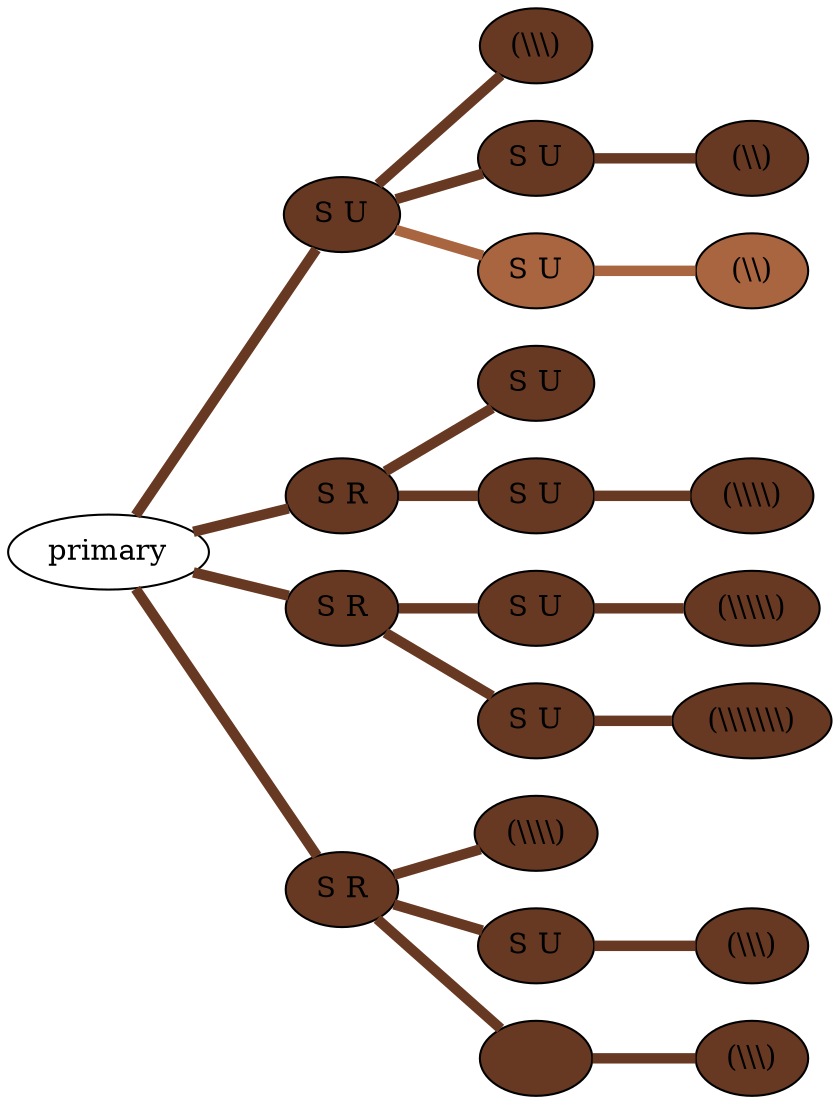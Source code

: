 graph {
 graph [rankdir=LR]
"1" [qtype="pendant_node", pendant_colors="#673923,#777777", pendant_ply="S", pendant_attach="U", pendant_length="46", label="S U", style=filled, fillcolor="#673923"]
"primary" -- "1" [qtype="pendant_link",penwidth=5,color="#673923"]
"1:0" [qtype="knot_node", knot_value="3", knot_type="L", knot_position="21.0", knot_spin="Z", label="(\\\\\\)", style=filled, fillcolor="#673923"]
"1" -- "1:0" [qtype="knot_link",penwidth=5,color="#673923"]
"1s1" [qtype="pendant_node", pendant_colors="#673923", pendant_ply="S", pendant_attach="U", pendant_length="42", label="S U", style=filled, fillcolor="#673923"]
"1" -- "1s1" [qtype="pendant_link",penwidth=5,color="#673923"]
"1s1:0" [qtype="knot_node", knot_value="2", knot_type="L", knot_position="20.0", knot_spin="Z", label="(\\\\)", style=filled, fillcolor="#673923"]
"1s1" -- "1s1:0" [qtype="knot_link",penwidth=5,color="#673923"]
"1s2" [qtype="pendant_node", pendant_colors="#A86540,#777777", pendant_ply="S", pendant_attach="U", pendant_length="47", label="S U", style=filled, fillcolor="#A86540"]
"1" -- "1s2" [qtype="pendant_link",penwidth=5,color="#A86540"]
"1s2:0" [qtype="knot_node", knot_value="2", knot_type="L", knot_position="20.5", knot_spin="Z", label="(\\\\)", style=filled, fillcolor="#A86540"]
"1s2" -- "1s2:0" [qtype="knot_link",penwidth=5,color="#A86540"]
"2" [qtype="pendant_node", pendant_colors="#673923,#777777", pendant_ply="S", pendant_attach="R", pendant_length="1", label="S R", style=filled, fillcolor="#673923"]
"primary" -- "2" [qtype="pendant_link",penwidth=5,color="#673923"]
"2s1" [qtype="pendant_node", pendant_colors="#673923", pendant_ply="S", pendant_attach="U", pendant_length="3", label="S U", style=filled, fillcolor="#673923"]
"2" -- "2s1" [qtype="pendant_link",penwidth=5,color="#673923"]
"2s2" [qtype="pendant_node", pendant_colors="#673923", pendant_ply="S", pendant_attach="U", pendant_length="42", label="S U", style=filled, fillcolor="#673923"]
"2" -- "2s2" [qtype="pendant_link",penwidth=5,color="#673923"]
"2s2:0" [qtype="knot_node", knot_value="4", knot_type="L", knot_position="20.0", knot_spin="Z", label="(\\\\\\\\)", style=filled, fillcolor="#673923"]
"2s2" -- "2s2:0" [qtype="knot_link",penwidth=5,color="#673923"]
"3" [qtype="pendant_node", pendant_colors="#673923", pendant_ply="S", pendant_attach="R", pendant_length="1", label="S R", style=filled, fillcolor="#673923"]
"primary" -- "3" [qtype="pendant_link",penwidth=5,color="#673923"]
"3s1" [qtype="pendant_node", pendant_colors="#673923", pendant_ply="S", pendant_attach="U", pendant_length="40", label="S U", style=filled, fillcolor="#673923"]
"3" -- "3s1" [qtype="pendant_link",penwidth=5,color="#673923"]
"3s1:0" [qtype="knot_node", knot_value="5", knot_type="L", knot_position="20.0", knot_spin="Z", label="(\\\\\\\\\\)", style=filled, fillcolor="#673923"]
"3s1" -- "3s1:0" [qtype="knot_link",penwidth=5,color="#673923"]
"3s2" [qtype="pendant_node", pendant_colors="#673923", pendant_ply="S", pendant_attach="U", pendant_length="45", label="S U", style=filled, fillcolor="#673923"]
"3" -- "3s2" [qtype="pendant_link",penwidth=5,color="#673923"]
"3s2:0" [qtype="knot_node", knot_value="7", knot_type="L", knot_position="21.5", knot_spin="Z", label="(\\\\\\\\\\\\\\)", style=filled, fillcolor="#673923"]
"3s2" -- "3s2:0" [qtype="knot_link",penwidth=5,color="#673923"]
"4" [qtype="pendant_node", pendant_colors="#673923,#777777", pendant_ply="S", pendant_attach="R", pendant_length="23", label="S R", style=filled, fillcolor="#673923"]
"primary" -- "4" [qtype="pendant_link",penwidth=5,color="#673923"]
"4:0" [qtype="knot_node", knot_value="4", knot_type="L", knot_position="21.5", knot_spin="Z", label="(\\\\\\\\)", style=filled, fillcolor="#673923"]
"4" -- "4:0" [qtype="knot_link",penwidth=5,color="#673923"]
"4s1" [qtype="pendant_node", pendant_colors="#673923,#777777", pendant_ply="S", pendant_attach="U", pendant_length="42", label="S U", style=filled, fillcolor="#673923"]
"4" -- "4s1" [qtype="pendant_link",penwidth=5,color="#673923"]
"4s1:0" [qtype="knot_node", knot_value="3", knot_type="L", knot_position="20.0", knot_spin="Z", label="(\\\\\\)", style=filled, fillcolor="#673923"]
"4s1" -- "4s1:0" [qtype="knot_link",penwidth=5,color="#673923"]
"4s2" [qtype="pendant_node", pendant_colors="#673923", pendant_ply="", pendant_attach="", pendant_length="", label=" ", style=filled, fillcolor="#673923"]
"4" -- "4s2" [qtype="pendant_link",penwidth=5,color="#673923"]
"4s2:0" [qtype="knot_node", knot_value="3", knot_type="L", knot_position="22.5", knot_spin="Z", label="(\\\\\\)", style=filled, fillcolor="#673923"]
"4s2" -- "4s2:0" [qtype="knot_link",penwidth=5,color="#673923"]
}
